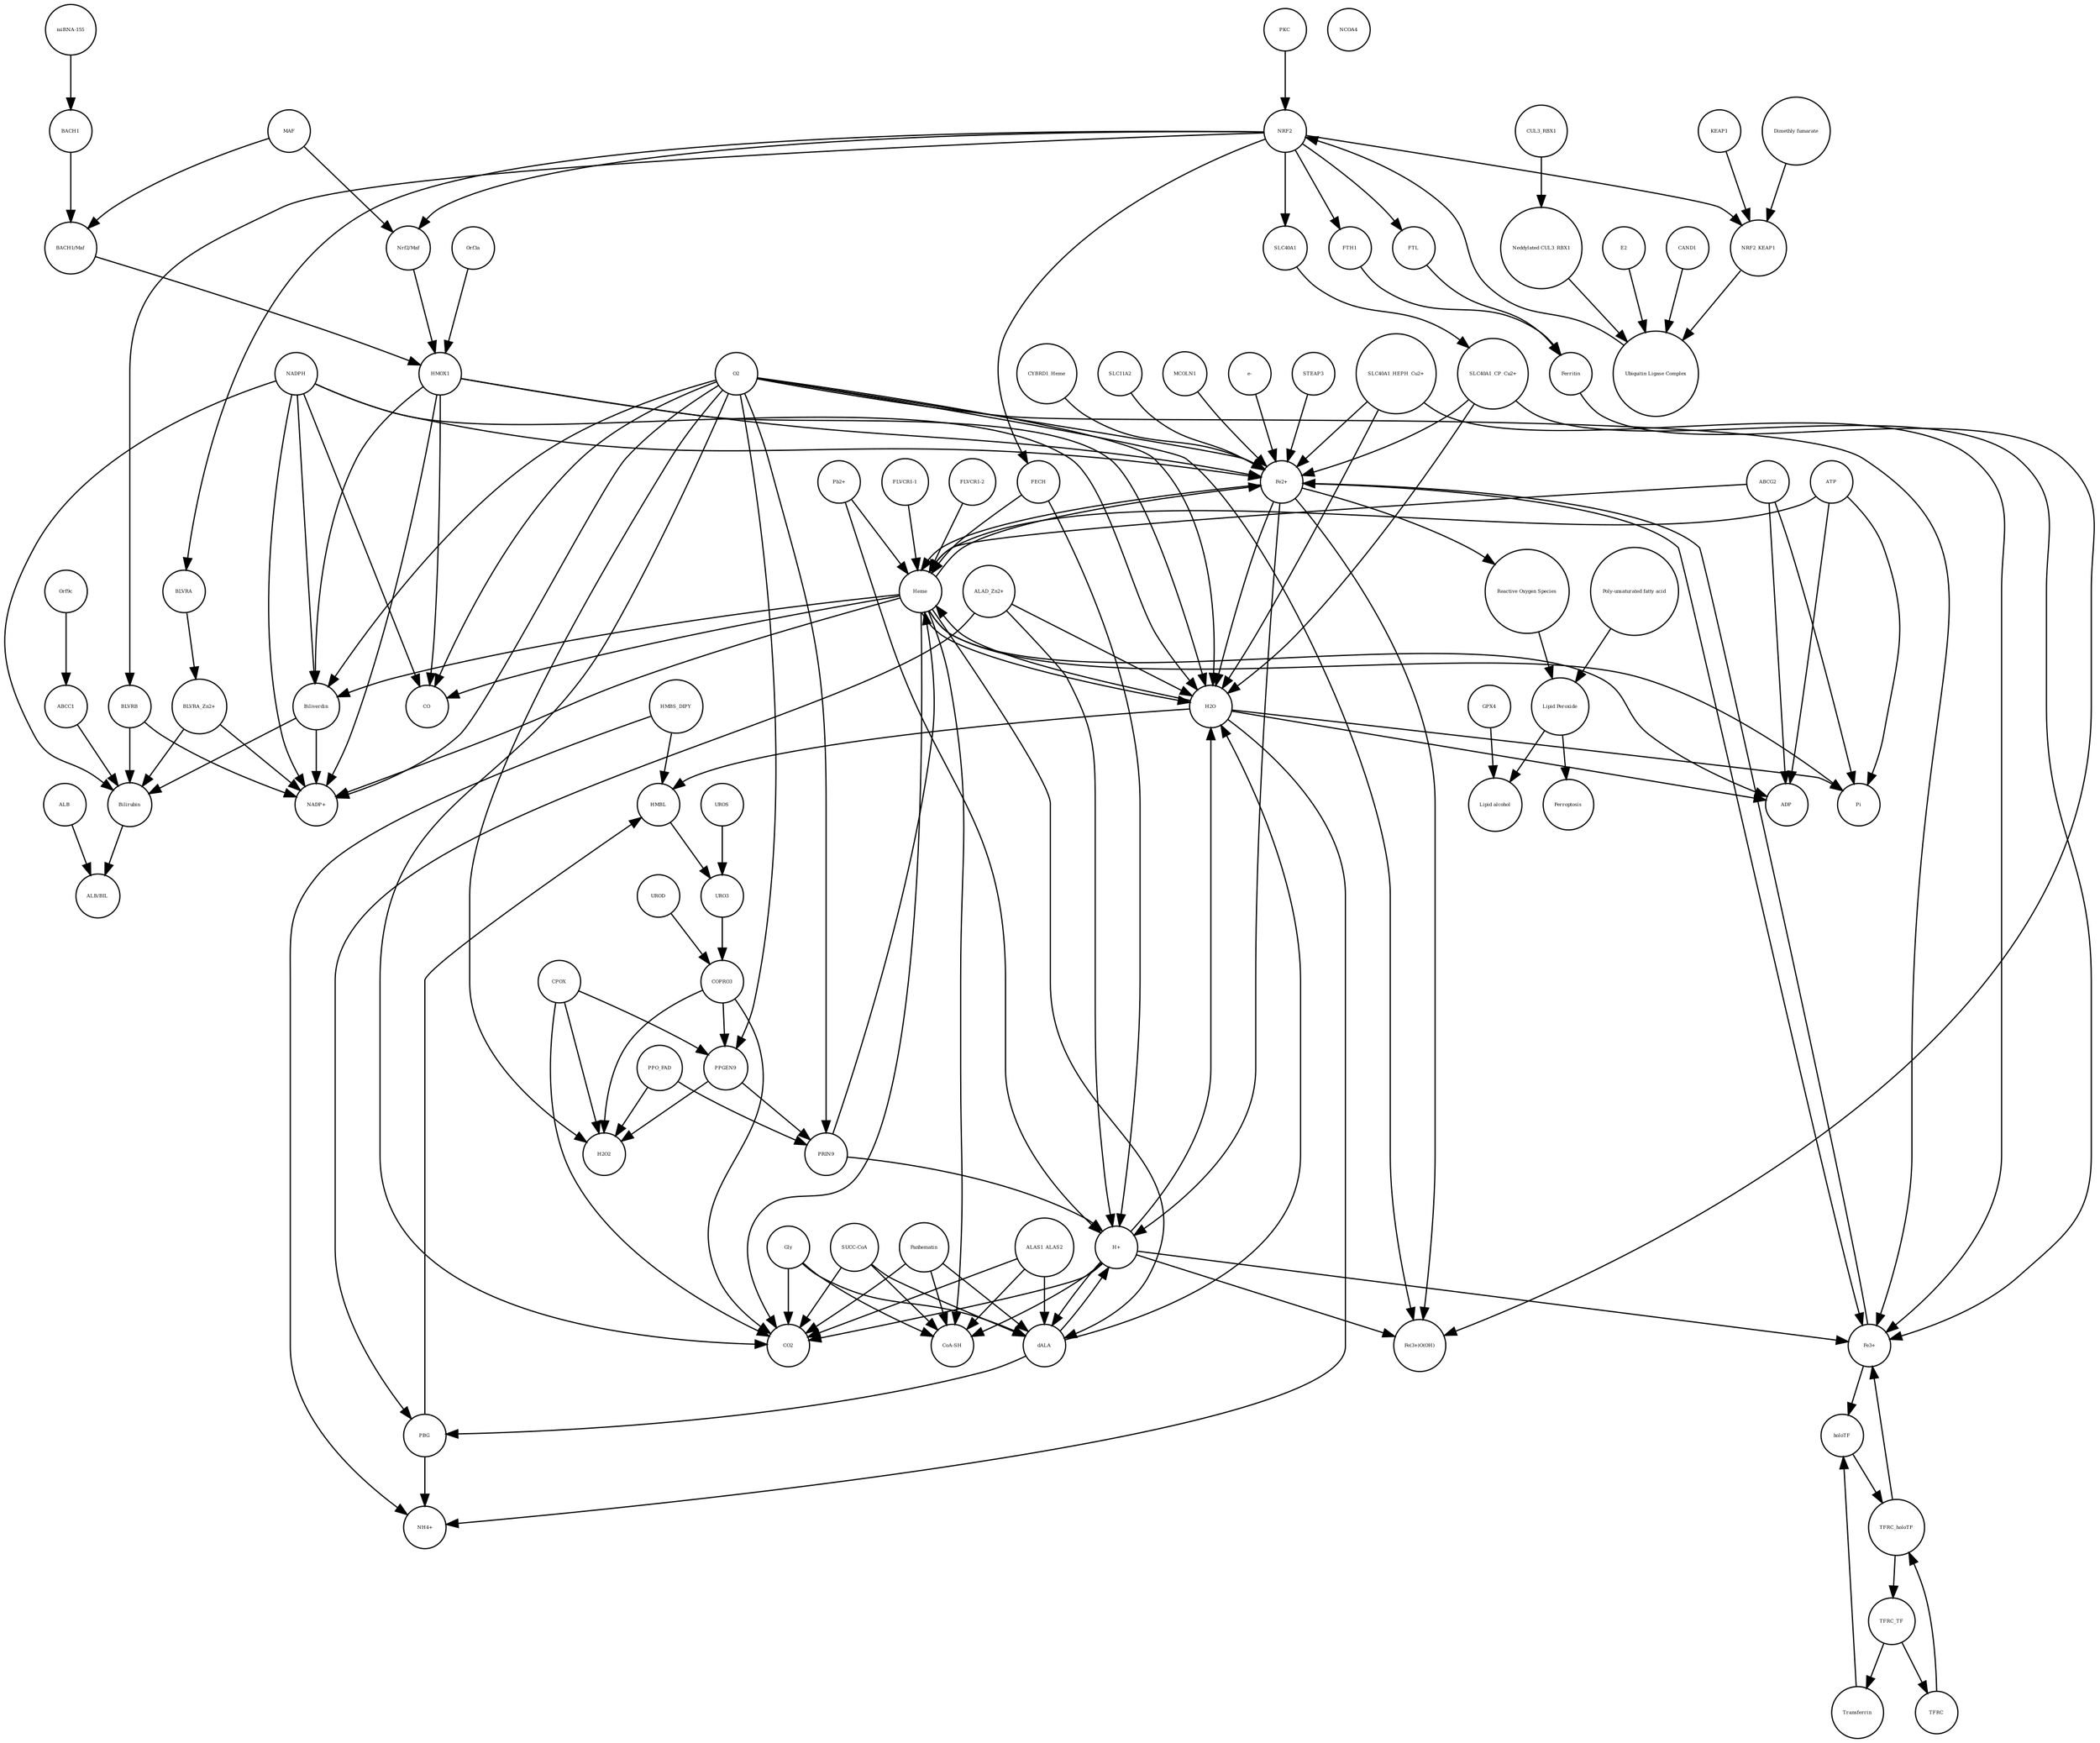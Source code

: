 strict digraph  {
"Lipid Peroxide" [annotation="urn_miriam_obo.chebi_CHEBI%3A61051", bipartite=0, cls="simple chemical", fontsize=4, label="Lipid Peroxide", shape=circle];
Ferroptosis [annotation="urn_miriam_obo.go_GO%3A0097707", bipartite=0, cls=phenotype, fontsize=4, label=Ferroptosis, shape=circle];
BACH1 [annotation=urn_miriam_uniprot_O14867, bipartite=0, cls=macromolecule, fontsize=4, label=BACH1, shape=circle];
E2 [annotation=urn_miriam_interpro_IPR000608, bipartite=0, cls=macromolecule, fontsize=4, label=E2, shape=circle];
"CoA-SH" [annotation="urn_miriam_obo.chebi_CHEBI%3A15346", bipartite=0, cls="simple chemical", fontsize=4, label="CoA-SH", shape=circle];
PBG [annotation="urn_miriam_obo.chebi_CHEBI%3A58126", bipartite=0, cls="simple chemical", fontsize=4, label=PBG, shape=circle];
"FLVCR1-1" [annotation=urn_miriam_uniprot_Q9Y5Y0, bipartite=0, cls=macromolecule, fontsize=4, label="FLVCR1-1", shape=circle];
NRF2_KEAP1 [annotation="urn_miriam_uniprot_Q14145|urn_miriam_uniprot_Q16236", bipartite=0, cls=complex, fontsize=4, label=NRF2_KEAP1, shape=circle];
URO3 [annotation="urn_miriam_obo.chebi_CHEBI%3A15437", bipartite=0, cls="simple chemical", fontsize=4, label=URO3, shape=circle];
"SLC40A1_HEPH_Cu2+" [annotation="urn_miriam_uniprot_Q9BQS7|urn_miriam_uniprot_Q9NP59|urn_miriam_obo.chebi_CHEBI%3A28694", bipartite=0, cls=complex, fontsize=4, label="SLC40A1_HEPH_Cu2+", shape=circle];
TFRC [annotation=urn_miriam_uniprot_P02786, bipartite=0, cls="macromolecule multimer", fontsize=4, label=TFRC, shape=circle];
Biliverdin [annotation="urn_miriam_obo.chebi_CHEBI%3A17033", bipartite=0, cls="simple chemical", fontsize=4, label=Biliverdin, shape=circle];
"NADP+" [annotation="urn_miriam_obo.chebi_CHEBI%3A18009", bipartite=0, cls="simple chemical", fontsize=4, label="NADP+", shape=circle];
Orf9c [annotation="", bipartite=0, cls=macromolecule, fontsize=4, label=Orf9c, shape=circle];
BLVRA [annotation=urn_miriam_ncbigene_644, bipartite=0, cls="nucleic acid feature", fontsize=4, label=BLVRA, shape=circle];
ALB [annotation=urn_miriam_uniprot_P02768, bipartite=0, cls=macromolecule, fontsize=4, label=ALB, shape=circle];
HMBL [annotation="urn_miriam_obo.chebi_CHEBI%3A57845", bipartite=0, cls="simple chemical", fontsize=4, label=HMBL, shape=circle];
HMBS_DIPY [annotation="urn_miriam_obo.chebi_CHEBI%3A36319|urn_miriam_uniprot_P08397", bipartite=0, cls=complex, fontsize=4, label=HMBS_DIPY, shape=circle];
"Nrf2/Maf" [annotation="", bipartite=0, cls=complex, fontsize=4, label="Nrf2/Maf", shape=circle];
"Reactive Oxygen Species" [annotation="urn_miriam_obo.chebi_CHEBI%3A26523", bipartite=0, cls="simple chemical", fontsize=4, label="Reactive Oxygen Species", shape=circle];
Gly [annotation="urn_miriam_obo.chebi_CHEBI%3A57305", bipartite=0, cls="simple chemical", fontsize=4, label=Gly, shape=circle];
PPO_FAD [annotation="urn_miriam_obo.chebi_CHEBI%3A16238|urn_miriam_uniprot_P50336", bipartite=0, cls=complex, fontsize=4, label=PPO_FAD, shape=circle];
"Fe3+" [annotation="urn_miriam_obo.chebi_CHEBI%3A29034", bipartite=0, cls="simple chemical", fontsize=4, label="Fe3+", shape=circle];
NCOA4 [annotation=urn_miriam_uniprot_Q13772, bipartite=0, cls=macromolecule, fontsize=4, label=NCOA4, shape=circle];
ABCG2 [annotation=urn_miriam_uniprot_Q9UNQ0, bipartite=0, cls="macromolecule multimer", fontsize=4, label=ABCG2, shape=circle];
"Neddylated CUL3_RBX1" [annotation="urn_miriam_uniprot_Q15843|urn_miriam_uniprot_Q13618|urn_miriam_uniprot_P62877", bipartite=0, cls=complex, fontsize=4, label="Neddylated CUL3_RBX1", shape=circle];
"BLVRA_Zn2+" [annotation="urn_miriam_obo.chebi_CHEBI%3A29805|urn_miriam_uniprot_P53004", bipartite=0, cls=complex, fontsize=4, label="BLVRA_Zn2+", shape=circle];
Panhematin [annotation="urn_miriam_obo.chebi_CHEBI%3A50385", bipartite=0, cls="simple chemical", fontsize=4, label=Panhematin, shape=circle];
Orf3a [annotation=urn_miriam_ncbiprotein_BCD58754, bipartite=0, cls=macromolecule, fontsize=4, label=Orf3a, shape=circle];
KEAP1 [annotation=urn_miriam_uniprot_Q14145, bipartite=0, cls=macromolecule, fontsize=4, label=KEAP1, shape=circle];
PRIN9 [annotation="urn_miriam_obo.chebi_CHEBI%3A15430", bipartite=0, cls="simple chemical", fontsize=4, label=PRIN9, shape=circle];
"SLC40A1_CP_Cu2+" [annotation="urn_miriam_uniprot_P00450|urn_miriam_uniprot_Q9NP59|urn_miriam_obo.chebi_CHEBI%3A29036", bipartite=0, cls=complex, fontsize=4, label="SLC40A1_CP_Cu2+", shape=circle];
Heme [annotation="urn_miriam_obo.chebi_CHEBI%3A30413", bipartite=0, cls="simple chemical", fontsize=4, label=Heme, shape=circle];
"Dimethly fumarate" [annotation="urn_miriam_obo.chebi_CHEBI%3A76004", bipartite=0, cls="simple chemical", fontsize=4, label="Dimethly fumarate", shape=circle];
ADP [annotation="urn_miriam_obo.chebi_CHEBI%3A456216", bipartite=0, cls="simple chemical", fontsize=4, label=ADP, shape=circle];
CAND1 [annotation=urn_miriam_uniprot_Q86VP6, bipartite=0, cls=macromolecule, fontsize=4, label=CAND1, shape=circle];
"Lipid alcohol" [annotation="urn_miriam_obo.chebi_CHEBI%3A24026", bipartite=0, cls="simple chemical", fontsize=4, label="Lipid alcohol", shape=circle];
STEAP3 [annotation=urn_miriam_uniprot_Q658P3, bipartite=0, cls=macromolecule, fontsize=4, label=STEAP3, shape=circle];
NADPH [annotation="urn_miriam_obo.chebi_CHEBI%3A16474", bipartite=0, cls="simple chemical", fontsize=4, label=NADPH, shape=circle];
"Pb2+" [annotation="urn_miriam_obo.chebi_CHEBI%3A27889", bipartite=0, cls="simple chemical", fontsize=4, label="Pb2+", shape=circle];
CPOX [annotation=urn_miriam_uniprot_P36551, bipartite=0, cls=macromolecule, fontsize=4, label=CPOX, shape=circle];
"FLVCR1-2" [annotation=urn_miriam_uniprot_Q9Y5Y0, bipartite=0, cls=macromolecule, fontsize=4, label="FLVCR1-2", shape=circle];
H2O [annotation="urn_miriam_obo.chebi_CHEBI%3A15377", bipartite=0, cls="simple chemical", fontsize=4, label=H2O, shape=circle];
PKC [annotation="urn_miriam_pubmed_12198130|urn_miriam_interpro_IPR012233", bipartite=0, cls=macromolecule, fontsize=4, label=PKC, shape=circle];
dALA [annotation="urn_miriam_obo.chebi_CHEBI%3A356416", bipartite=0, cls="simple chemical", fontsize=4, label=dALA, shape=circle];
"NH4+" [annotation="urn_miriam_obo.chebi_CHEBI%3A28938", bipartite=0, cls="simple chemical", fontsize=4, label="NH4+", shape=circle];
Ferritin [annotation=urn_miriam_uniprot_P02794, bipartite=0, cls=complex, fontsize=4, label=Ferritin, shape=circle];
CUL3_RBX1 [annotation="urn_miriam_uniprot_Q13618|urn_miriam_uniprot_P62877", bipartite=0, cls=complex, fontsize=4, label=CUL3_RBX1, shape=circle];
TFRC_holoTF [annotation="urn_miriam_uniprot_P02787|urn_miriam_obo.chebi_CHEBI%3A29034|urn_miriam_uniprot_P02786", bipartite=0, cls=complex, fontsize=4, label=TFRC_holoTF, shape=circle];
CYBRD1_Heme [annotation="urn_miriam_uniprot_Q53TN4|urn_miriam_obo.chebi_CHEBI%3A30413", bipartite=0, cls=complex, fontsize=4, label=CYBRD1_Heme, shape=circle];
CO2 [annotation="urn_miriam_obo.chebi_CHEBI%3A16526", bipartite=0, cls="simple chemical", fontsize=4, label=CO2, shape=circle];
TFRC_TF [annotation="urn_miriam_uniprot_P02787|urn_miriam_uniprot_P02786", bipartite=0, cls=complex, fontsize=4, label=TFRC_TF, shape=circle];
"BACH1/Maf" [annotation="", bipartite=0, cls=complex, fontsize=4, label="BACH1/Maf", shape=circle];
BLVRB [annotation=urn_miriam_uniprot_P30043, bipartite=0, cls=macromolecule, fontsize=4, label=BLVRB, shape=circle];
UROS [annotation=urn_miriam_uniprot_P10746, bipartite=0, cls=macromolecule, fontsize=4, label=UROS, shape=circle];
"ALAD_Zn2+" [annotation="urn_miriam_uniprot_P13716|urn_miriam_obo.chebi_CHEBI%3A29105", bipartite=0, cls=complex, fontsize=4, label="ALAD_Zn2+", shape=circle];
MAF [annotation=urn_miriam_uniprot_O75444, bipartite=0, cls=macromolecule, fontsize=4, label=MAF, shape=circle];
Pi [annotation="urn_miriam_obo.chebi_CHEBI%3A18367", bipartite=0, cls="simple chemical", fontsize=4, label=Pi, shape=circle];
NRF2 [annotation="", bipartite=0, cls=macromolecule, fontsize=4, label=NRF2, shape=circle];
"SUCC-CoA" [annotation="urn_miriam_obo.chebi_CHEBI%3A57292", bipartite=0, cls="simple chemical", fontsize=4, label="SUCC-CoA", shape=circle];
ALAS1_ALAS2 [annotation="urn_miriam_uniprot_P13196|urn_miriam_uniprot_P22557", bipartite=0, cls=complex, fontsize=4, label=ALAS1_ALAS2, shape=circle];
FTH1 [annotation=urn_miriam_ncbigene_2495, bipartite=0, cls="nucleic acid feature", fontsize=4, label=FTH1, shape=circle];
UROD [annotation=urn_miriam_uniprot_P06132, bipartite=0, cls=macromolecule, fontsize=4, label=UROD, shape=circle];
"ALB/BIL" [annotation="urn_miriam_uniprot_P02768|urn_miriam_obo.chebi_CHEBI%3A16990", bipartite=0, cls=complex, fontsize=4, label="ALB/BIL", shape=circle];
"miRNA-155" [annotation=urn_miriam_ncbigene_406947, bipartite=0, cls="nucleic acid feature", fontsize=4, label="miRNA-155", shape=circle];
"Poly-unsaturated fatty acid" [annotation="urn_miriam_obo.chebi_CHEBI%3A26208", bipartite=0, cls="simple chemical", fontsize=4, label="Poly-unsaturated fatty acid", shape=circle];
"Fe2+" [annotation="urn_miriam_obo.chebi_CHEBI%3A29033", bipartite=0, cls="simple chemical", fontsize=4, label="Fe2+", shape=circle];
"H+" [annotation="urn_miriam_obo.chebi_CHEBI%3A15378", bipartite=0, cls="simple chemical", fontsize=4, label="H+", shape=circle];
ATP [annotation="urn_miriam_obo.chebi_CHEBI%3A30616", bipartite=0, cls="simple chemical", fontsize=4, label=ATP, shape=circle];
CO [annotation="urn_miriam_obo.chebi_CHEBI%3A17245", bipartite=0, cls="simple chemical", fontsize=4, label=CO, shape=circle];
HMOX1 [annotation=urn_miriam_uniprot_P09601, bipartite=0, cls=macromolecule, fontsize=4, label=HMOX1, shape=circle];
Bilirubin [annotation="urn_miriam_obo.chebi_CHEBI%3A16990", bipartite=0, cls="simple chemical", fontsize=4, label=Bilirubin, shape=circle];
GPX4 [annotation=urn_miriam_uniprot_P36969, bipartite=0, cls=macromolecule, fontsize=4, label=GPX4, shape=circle];
holoTF [annotation="urn_miriam_uniprot_P02787|urn_miriam_obo.chebi_CHEBI%3A29034", bipartite=0, cls=complex, fontsize=4, label=holoTF, shape=circle];
FTL [annotation=urn_miriam_ncbigene_2512, bipartite=0, cls="nucleic acid feature", fontsize=4, label=FTL, shape=circle];
O2 [annotation="urn_miriam_obo.chebi_CHEBI%3A15379", bipartite=0, cls="simple chemical", fontsize=4, label=O2, shape=circle];
SLC11A2 [annotation=urn_miriam_uniprot_P49281, bipartite=0, cls=macromolecule, fontsize=4, label=SLC11A2, shape=circle];
MCOLN1 [annotation=urn_miriam_uniprot_Q9GZU1, bipartite=0, cls=macromolecule, fontsize=4, label=MCOLN1, shape=circle];
SLC40A1 [annotation=urn_miriam_ncbigene_30061, bipartite=0, cls="nucleic acid feature", fontsize=4, label=SLC40A1, shape=circle];
"Fe(3+)O(OH)" [annotation="urn_miriam_obo.chebi_CHEBI%3A78619", bipartite=0, cls="simple chemical", fontsize=4, label="Fe(3+)O(OH)", shape=circle];
H2O2 [annotation="urn_miriam_obo.chebi_CHEBI%3A16240", bipartite=0, cls="simple chemical", fontsize=4, label=H2O2, shape=circle];
PPGEN9 [annotation="urn_miriam_obo.chebi_CHEBI%3A15435", bipartite=0, cls="simple chemical", fontsize=4, label=PPGEN9, shape=circle];
ABCC1 [annotation=urn_miriam_uniprot_P02768, bipartite=0, cls=macromolecule, fontsize=4, label=ABCC1, shape=circle];
"Ubiquitin Ligase Complex" [annotation="urn_miriam_uniprot_Q14145|urn_miriam_uniprot_Q15843|urn_miriam_uniprot_Q13618|urn_miriam_uniprot_P62877|urn_miriam_uniprot_Q16236|urn_miriam_uniprot_P0CG48|urn_miriam_pubmed_19940261|urn_miriam_interpro_IPR000608", bipartite=0, cls=complex, fontsize=4, label="Ubiquitin Ligase Complex", shape=circle];
COPRO3 [annotation="urn_miriam_obo.chebi_CHEBI%3A15439", bipartite=0, cls="simple chemical", fontsize=4, label=COPRO3, shape=circle];
FECH [annotation=urn_miriam_uniprot_P22830, bipartite=0, cls=macromolecule, fontsize=4, label=FECH, shape=circle];
Transferrin [annotation=urn_miriam_uniprot_P02787, bipartite=0, cls=macromolecule, fontsize=4, label=Transferrin, shape=circle];
"e-" [annotation="urn_miriam_obo.chebi_CHEBI%3A10545", bipartite=0, cls="simple chemical", fontsize=4, label="e-", shape=circle];
"Lipid Peroxide" -> Ferroptosis  [annotation="", interaction_type="necessary stimulation"];
"Lipid Peroxide" -> "Lipid alcohol"  [annotation="", interaction_type=production];
BACH1 -> "BACH1/Maf"  [annotation="", interaction_type=production];
E2 -> "Ubiquitin Ligase Complex"  [annotation="", interaction_type=production];
PBG -> HMBL  [annotation="", interaction_type=production];
PBG -> "NH4+"  [annotation="", interaction_type=production];
"FLVCR1-1" -> Heme  [annotation="", interaction_type=catalysis];
NRF2_KEAP1 -> "Ubiquitin Ligase Complex"  [annotation="", interaction_type=production];
URO3 -> COPRO3  [annotation="", interaction_type=production];
"SLC40A1_HEPH_Cu2+" -> "Fe3+"  [annotation="", interaction_type=catalysis];
"SLC40A1_HEPH_Cu2+" -> H2O  [annotation="", interaction_type=catalysis];
"SLC40A1_HEPH_Cu2+" -> "Fe2+"  [annotation="", interaction_type=catalysis];
TFRC -> TFRC_holoTF  [annotation="", interaction_type=production];
Biliverdin -> "NADP+"  [annotation="", interaction_type=production];
Biliverdin -> Bilirubin  [annotation="", interaction_type=production];
Orf9c -> ABCC1  [annotation="urn_miriam_doi_10.1101%2F2020.03.22.002386|urn_miriam_taxonomy_2697049", interaction_type=modulation];
BLVRA -> "BLVRA_Zn2+"  [annotation="", interaction_type=production];
ALB -> "ALB/BIL"  [annotation="", interaction_type=production];
HMBL -> URO3  [annotation="", interaction_type=production];
HMBS_DIPY -> HMBL  [annotation="", interaction_type=catalysis];
HMBS_DIPY -> "NH4+"  [annotation="", interaction_type=catalysis];
"Nrf2/Maf" -> HMOX1  [annotation="urn_miriam_pubmed_10473555|urn_miriam_pubmed_31827672|urn_miriam_pubmed_30692038|urn_miriam_pubmed_29717933", interaction_type=catalysis];
"Reactive Oxygen Species" -> "Lipid Peroxide"  [annotation="urn_miriam_pubmed_26794443|urn_miriam_pubmed_30692038", interaction_type=catalysis];
Gly -> dALA  [annotation="", interaction_type=production];
Gly -> "CoA-SH"  [annotation="", interaction_type=production];
Gly -> CO2  [annotation="", interaction_type=production];
PPO_FAD -> H2O2  [annotation="", interaction_type=catalysis];
PPO_FAD -> PRIN9  [annotation="", interaction_type=catalysis];
"Fe3+" -> "Fe2+"  [annotation="", interaction_type=production];
"Fe3+" -> holoTF  [annotation="", interaction_type=production];
ABCG2 -> ADP  [annotation="", interaction_type=catalysis];
ABCG2 -> Pi  [annotation="", interaction_type=catalysis];
ABCG2 -> Heme  [annotation="", interaction_type=catalysis];
"Neddylated CUL3_RBX1" -> "Ubiquitin Ligase Complex"  [annotation="", interaction_type=production];
"BLVRA_Zn2+" -> "NADP+"  [annotation="", interaction_type=catalysis];
"BLVRA_Zn2+" -> Bilirubin  [annotation="", interaction_type=catalysis];
Panhematin -> dALA  [annotation=urn_miriam_pubmed_25446301, interaction_type=inhibition];
Panhematin -> "CoA-SH"  [annotation=urn_miriam_pubmed_25446301, interaction_type=inhibition];
Panhematin -> CO2  [annotation=urn_miriam_pubmed_25446301, interaction_type=inhibition];
Orf3a -> HMOX1  [annotation="urn_miriam_doi_10.1101%2F2020.03.22.002386|urn_miriam_taxonomy_2697049", interaction_type=modulation];
KEAP1 -> NRF2_KEAP1  [annotation="", interaction_type=production];
PRIN9 -> Heme  [annotation="", interaction_type=production];
PRIN9 -> "H+"  [annotation="", interaction_type=production];
"SLC40A1_CP_Cu2+" -> "Fe2+"  [annotation="", interaction_type=catalysis];
"SLC40A1_CP_Cu2+" -> "Fe3+"  [annotation="", interaction_type=catalysis];
"SLC40A1_CP_Cu2+" -> H2O  [annotation="", interaction_type=catalysis];
Heme -> CO2  [annotation=urn_miriam_pubmed_25446301, interaction_type=inhibition];
Heme -> dALA  [annotation=urn_miriam_pubmed_25446301, interaction_type=inhibition];
Heme -> "CoA-SH"  [annotation=urn_miriam_pubmed_25446301, interaction_type=inhibition];
Heme -> Biliverdin  [annotation="", interaction_type=production];
Heme -> H2O  [annotation="", interaction_type=production];
Heme -> "NADP+"  [annotation="", interaction_type=production];
Heme -> CO  [annotation="", interaction_type=production];
Heme -> "Fe2+"  [annotation="", interaction_type=production];
Heme -> ADP  [annotation="", interaction_type=production];
Heme -> Pi  [annotation="", interaction_type=production];
"Dimethly fumarate" -> NRF2_KEAP1  [annotation="urn_miriam_pubmed_15282312|urn_miriam_pubmed_20486766|urn_miriam_pubmed_31692987|urn_miriam_pubmed_15572695|urn_miriam_pubmed_32132672", interaction_type=inhibition];
CAND1 -> "Ubiquitin Ligase Complex"  [annotation="urn_miriam_pubmed_20486766|urn_miriam_pubmed_31692987|urn_miriam_pubmed_16449638|urn_miriam_pubmed_15572695", interaction_type=inhibition];
STEAP3 -> "Fe2+"  [annotation="", interaction_type=catalysis];
NADPH -> "NADP+"  [annotation="", interaction_type=production];
NADPH -> Bilirubin  [annotation="", interaction_type=production];
NADPH -> Biliverdin  [annotation="", interaction_type=production];
NADPH -> H2O  [annotation="", interaction_type=production];
NADPH -> CO  [annotation="", interaction_type=production];
NADPH -> "Fe2+"  [annotation="", interaction_type=production];
"Pb2+" -> Heme  [annotation="", interaction_type=inhibition];
"Pb2+" -> "H+"  [annotation="", interaction_type=inhibition];
CPOX -> PPGEN9  [annotation="", interaction_type=catalysis];
CPOX -> H2O2  [annotation="", interaction_type=catalysis];
CPOX -> CO2  [annotation="", interaction_type=catalysis];
"FLVCR1-2" -> Heme  [annotation="", interaction_type=catalysis];
H2O -> Heme  [annotation="", interaction_type=production];
H2O -> ADP  [annotation="", interaction_type=production];
H2O -> Pi  [annotation="", interaction_type=production];
H2O -> HMBL  [annotation="", interaction_type=production];
H2O -> "NH4+"  [annotation="", interaction_type=production];
PKC -> NRF2  [annotation="urn_miriam_pubmed_31692987|urn_miriam_pubmed_12198130", interaction_type=catalysis];
dALA -> H2O  [annotation="", interaction_type=production];
dALA -> PBG  [annotation="", interaction_type=production];
dALA -> "H+"  [annotation="", interaction_type=production];
Ferritin -> "Fe(3+)O(OH)"  [annotation="", interaction_type=catalysis];
CUL3_RBX1 -> "Neddylated CUL3_RBX1"  [annotation="", interaction_type=production];
TFRC_holoTF -> TFRC_TF  [annotation="", interaction_type=production];
TFRC_holoTF -> "Fe3+"  [annotation="", interaction_type=production];
CYBRD1_Heme -> "Fe2+"  [annotation="", interaction_type=catalysis];
TFRC_TF -> Transferrin  [annotation="", interaction_type=production];
TFRC_TF -> TFRC  [annotation="", interaction_type=production];
"BACH1/Maf" -> HMOX1  [annotation="urn_miriam_pubmed_10473555|urn_miriam_pubmed_31827672|urn_miriam_pubmed_30692038|urn_miriam_pubmed_29717933", interaction_type=inhibition];
BLVRB -> "NADP+"  [annotation="", interaction_type=catalysis];
BLVRB -> Bilirubin  [annotation="", interaction_type=catalysis];
UROS -> URO3  [annotation="", interaction_type=catalysis];
"ALAD_Zn2+" -> H2O  [annotation="", interaction_type=catalysis];
"ALAD_Zn2+" -> PBG  [annotation="", interaction_type=catalysis];
"ALAD_Zn2+" -> "H+"  [annotation="", interaction_type=catalysis];
MAF -> "BACH1/Maf"  [annotation="", interaction_type=production];
MAF -> "Nrf2/Maf"  [annotation="", interaction_type=production];
NRF2 -> NRF2_KEAP1  [annotation="", interaction_type=production];
NRF2 -> "Nrf2/Maf"  [annotation="", interaction_type=production];
NRF2 -> SLC40A1  [annotation=urn_miriam_pubmed_30692038, interaction_type=catalysis];
NRF2 -> FTL  [annotation=urn_miriam_pubmed_30692038, interaction_type=catalysis];
NRF2 -> FECH  [annotation="urn_miriam_pubmed_30692038|urn_miriam_pubmed_23766848", interaction_type=catalysis];
NRF2 -> FTH1  [annotation=urn_miriam_pubmed_30692038, interaction_type=catalysis];
NRF2 -> BLVRA  [annotation=urn_miriam_pubmed_30692038, interaction_type=catalysis];
NRF2 -> BLVRB  [annotation=urn_miriam_pubmed_30692038, interaction_type=catalysis];
"SUCC-CoA" -> dALA  [annotation="", interaction_type=production];
"SUCC-CoA" -> "CoA-SH"  [annotation="", interaction_type=production];
"SUCC-CoA" -> CO2  [annotation="", interaction_type=production];
ALAS1_ALAS2 -> dALA  [annotation=urn_miriam_pubmed_25446301, interaction_type=catalysis];
ALAS1_ALAS2 -> "CoA-SH"  [annotation=urn_miriam_pubmed_25446301, interaction_type=catalysis];
ALAS1_ALAS2 -> CO2  [annotation=urn_miriam_pubmed_25446301, interaction_type=catalysis];
FTH1 -> Ferritin  [annotation="", interaction_type=production];
UROD -> COPRO3  [annotation="", interaction_type=catalysis];
"miRNA-155" -> BACH1  [annotation="urn_miriam_pubmed_28082120|urn_miriam_pubmed_21982894", interaction_type=inhibition];
"Poly-unsaturated fatty acid" -> "Lipid Peroxide"  [annotation="", interaction_type=production];
"Fe2+" -> Heme  [annotation="", interaction_type=production];
"Fe2+" -> "H+"  [annotation="", interaction_type=production];
"Fe2+" -> H2O  [annotation="", interaction_type=production];
"Fe2+" -> "Fe3+"  [annotation="", interaction_type=production];
"Fe2+" -> "Fe(3+)O(OH)"  [annotation="", interaction_type=production];
"Fe2+" -> "Reactive Oxygen Species"  [annotation="urn_miriam_pubmed_26794443|urn_miriam_pubmed_30692038", interaction_type=catalysis];
"H+" -> CO2  [annotation="", interaction_type=production];
"H+" -> dALA  [annotation="", interaction_type=production];
"H+" -> "CoA-SH"  [annotation="", interaction_type=production];
"H+" -> H2O  [annotation="", interaction_type=production];
"H+" -> "Fe3+"  [annotation="", interaction_type=production];
"H+" -> "Fe(3+)O(OH)"  [annotation="", interaction_type=production];
ATP -> ADP  [annotation="", interaction_type=production];
ATP -> Pi  [annotation="", interaction_type=production];
ATP -> Heme  [annotation="", interaction_type=production];
HMOX1 -> Biliverdin  [annotation="", interaction_type=catalysis];
HMOX1 -> H2O  [annotation="", interaction_type=catalysis];
HMOX1 -> "NADP+"  [annotation="", interaction_type=catalysis];
HMOX1 -> CO  [annotation="", interaction_type=catalysis];
HMOX1 -> "Fe2+"  [annotation="", interaction_type=catalysis];
Bilirubin -> "ALB/BIL"  [annotation="", interaction_type=production];
GPX4 -> "Lipid alcohol"  [annotation="urn_miriam_pubmed_26794443|urn_miriam_pubmed_30692038", interaction_type=catalysis];
holoTF -> TFRC_holoTF  [annotation="", interaction_type=production];
FTL -> Ferritin  [annotation="", interaction_type=production];
O2 -> H2O2  [annotation="", interaction_type=production];
O2 -> PRIN9  [annotation="", interaction_type=production];
O2 -> H2O  [annotation="", interaction_type=production];
O2 -> "Fe3+"  [annotation="", interaction_type=production];
O2 -> CO2  [annotation="", interaction_type=production];
O2 -> PPGEN9  [annotation="", interaction_type=production];
O2 -> Biliverdin  [annotation="", interaction_type=production];
O2 -> "NADP+"  [annotation="", interaction_type=production];
O2 -> CO  [annotation="", interaction_type=production];
O2 -> "Fe2+"  [annotation="", interaction_type=production];
O2 -> "Fe(3+)O(OH)"  [annotation="", interaction_type=production];
SLC11A2 -> "Fe2+"  [annotation="", interaction_type=catalysis];
MCOLN1 -> "Fe2+"  [annotation="", interaction_type=catalysis];
SLC40A1 -> "SLC40A1_CP_Cu2+"  [annotation="", interaction_type=production];
PPGEN9 -> H2O2  [annotation="", interaction_type=production];
PPGEN9 -> PRIN9  [annotation="", interaction_type=production];
ABCC1 -> Bilirubin  [annotation="", interaction_type=catalysis];
"Ubiquitin Ligase Complex" -> NRF2  [annotation="", interaction_type=production];
COPRO3 -> PPGEN9  [annotation="", interaction_type=production];
COPRO3 -> H2O2  [annotation="", interaction_type=production];
COPRO3 -> CO2  [annotation="", interaction_type=production];
FECH -> Heme  [annotation="", interaction_type=catalysis];
FECH -> "H+"  [annotation="", interaction_type=catalysis];
Transferrin -> holoTF  [annotation="", interaction_type=production];
"e-" -> "Fe2+"  [annotation="", interaction_type=production];
}
